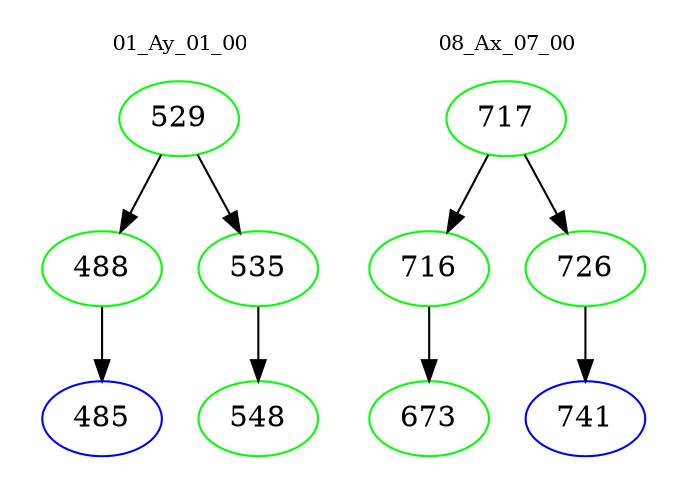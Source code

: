 digraph{
subgraph cluster_0 {
color = white
label = "01_Ay_01_00";
fontsize=10;
T0_529 [label="529", color="green"]
T0_529 -> T0_488 [color="black"]
T0_488 [label="488", color="green"]
T0_488 -> T0_485 [color="black"]
T0_485 [label="485", color="blue"]
T0_529 -> T0_535 [color="black"]
T0_535 [label="535", color="green"]
T0_535 -> T0_548 [color="black"]
T0_548 [label="548", color="green"]
}
subgraph cluster_1 {
color = white
label = "08_Ax_07_00";
fontsize=10;
T1_717 [label="717", color="green"]
T1_717 -> T1_716 [color="black"]
T1_716 [label="716", color="green"]
T1_716 -> T1_673 [color="black"]
T1_673 [label="673", color="green"]
T1_717 -> T1_726 [color="black"]
T1_726 [label="726", color="green"]
T1_726 -> T1_741 [color="black"]
T1_741 [label="741", color="blue"]
}
}
